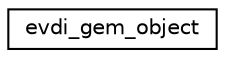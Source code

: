 digraph "圖形化之類別階層"
{
 // LATEX_PDF_SIZE
  edge [fontname="Helvetica",fontsize="10",labelfontname="Helvetica",labelfontsize="10"];
  node [fontname="Helvetica",fontsize="10",shape=record];
  rankdir="LR";
  Node0 [label="evdi_gem_object",height=0.2,width=0.4,color="black", fillcolor="white", style="filled",URL="$structevdi__gem__object.html",tooltip=" "];
}

